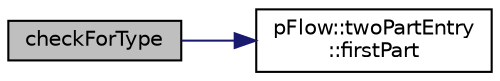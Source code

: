 digraph "checkForType"
{
 // LATEX_PDF_SIZE
  edge [fontname="Helvetica",fontsize="10",labelfontname="Helvetica",labelfontsize="10"];
  node [fontname="Helvetica",fontsize="10",shape=record];
  rankdir="LR";
  Node1 [label="checkForType",height=0.2,width=0.4,color="black", fillcolor="grey75", style="filled", fontcolor="black",tooltip=" "];
  Node1 -> Node2 [color="midnightblue",fontsize="10",style="solid",fontname="Helvetica"];
  Node2 [label="pFlow::twoPartEntry\l::firstPart",height=0.2,width=0.4,color="black", fillcolor="white", style="filled",URL="$classpFlow_1_1twoPartEntry.html#aa7ef84be740ccd490805a70a6e7a91b6",tooltip=" "];
}
